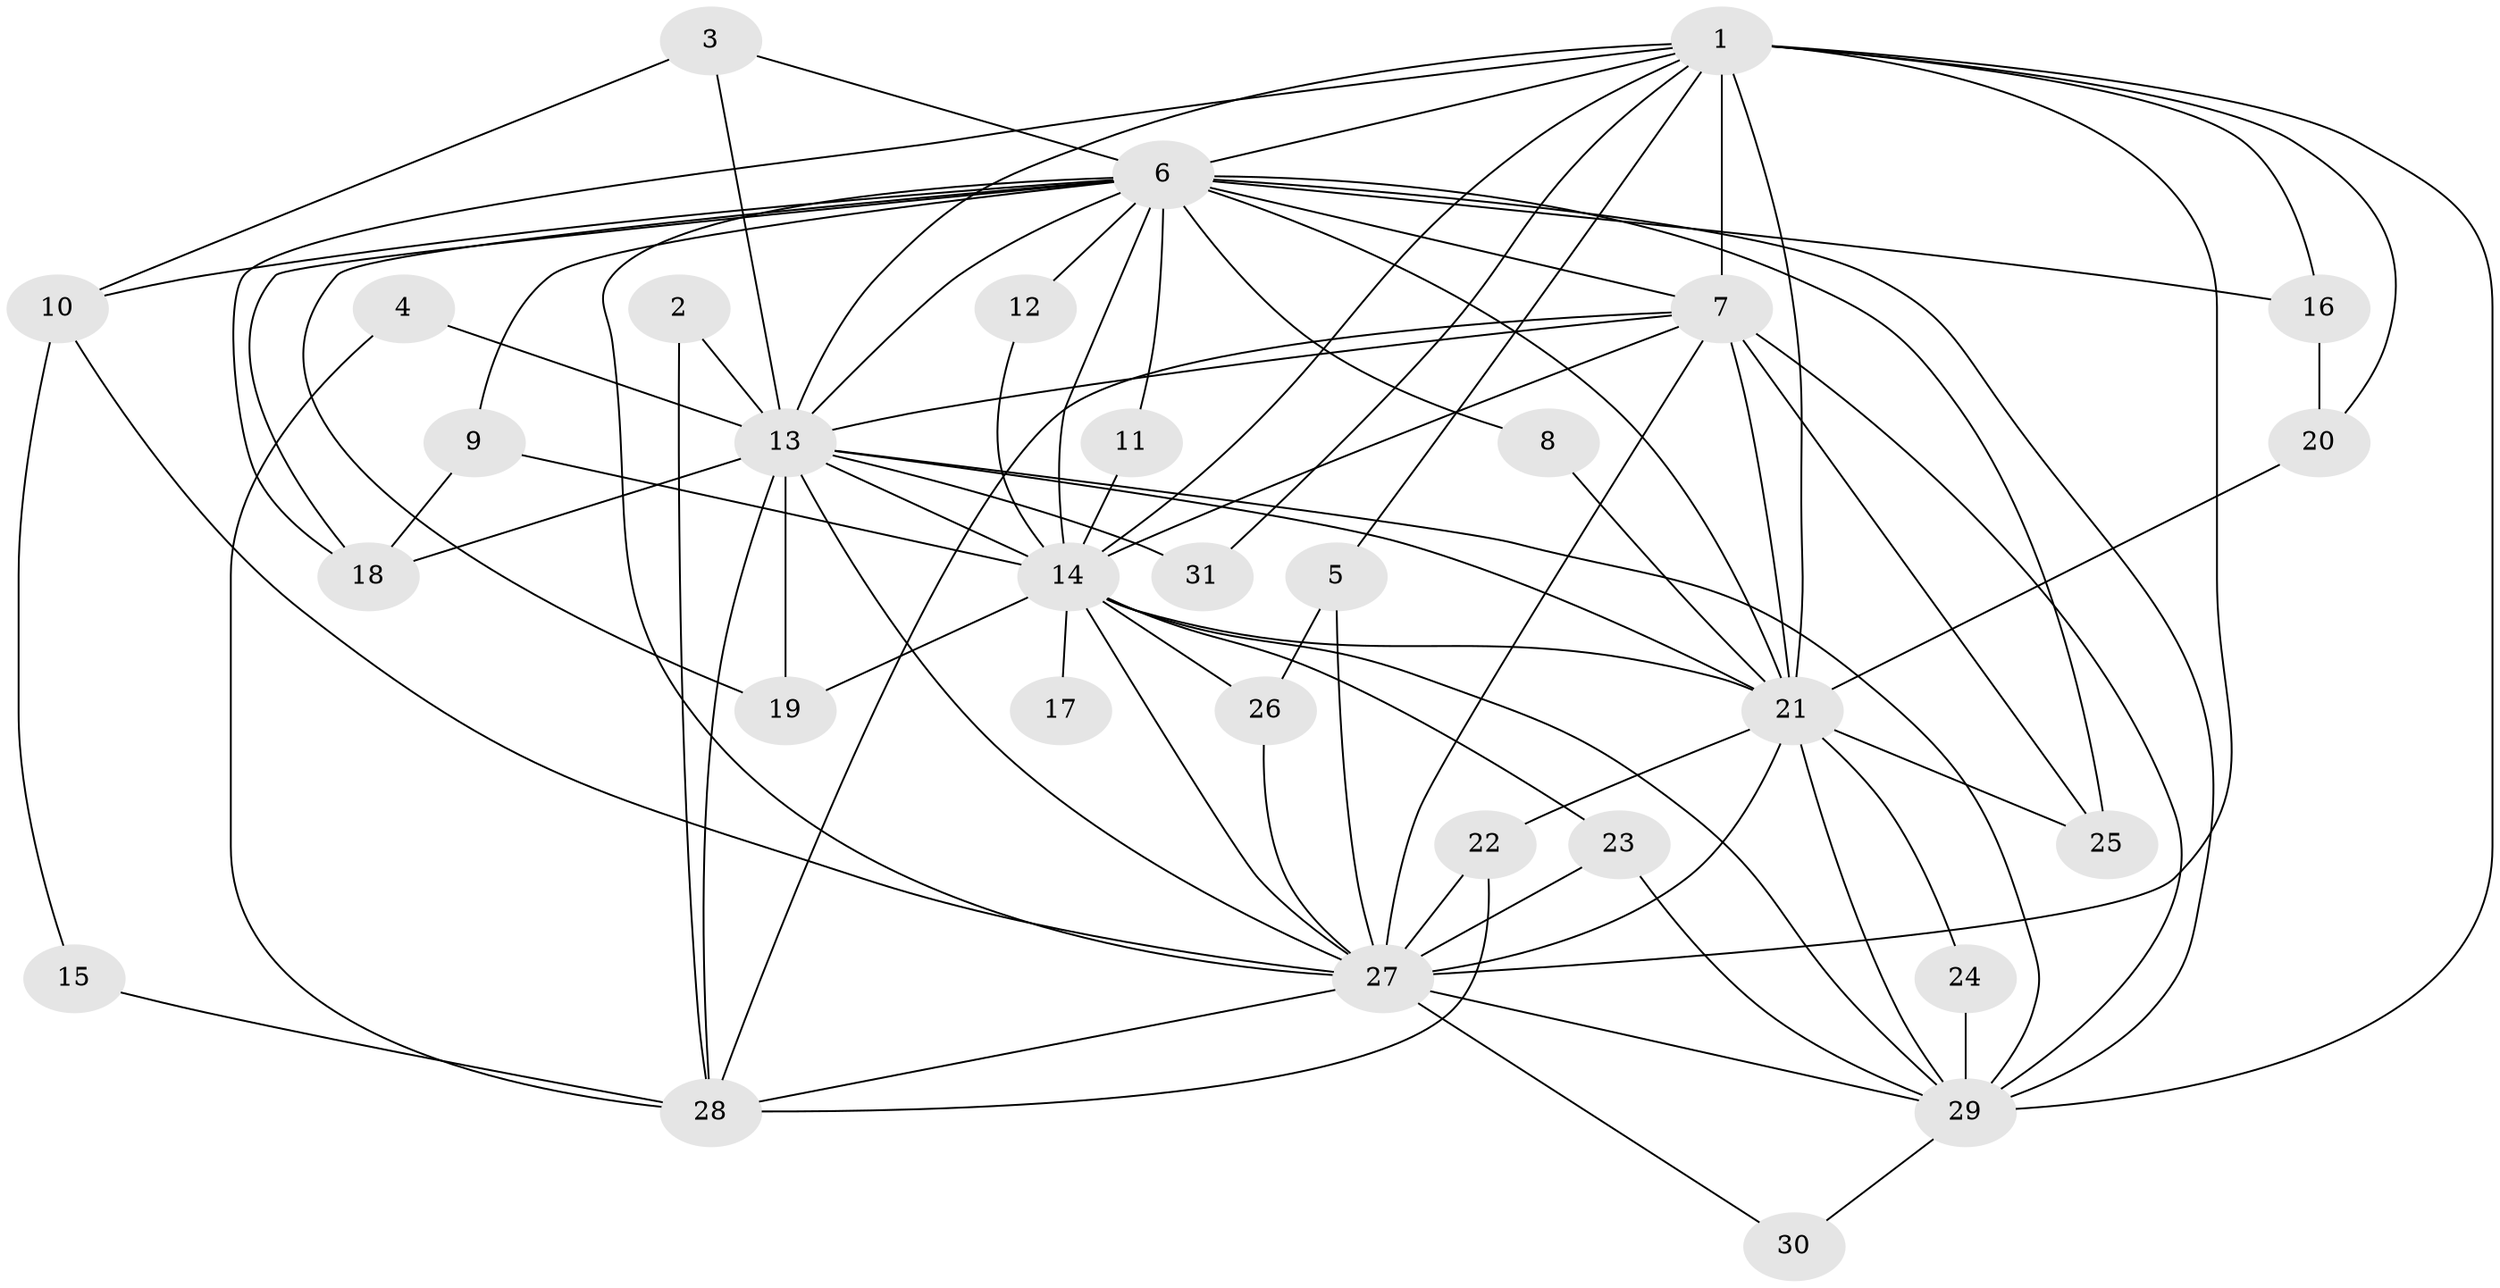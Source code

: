 // original degree distribution, {15: 0.01639344262295082, 22: 0.01639344262295082, 17: 0.01639344262295082, 20: 0.01639344262295082, 14: 0.01639344262295082, 21: 0.01639344262295082, 13: 0.01639344262295082, 16: 0.01639344262295082, 11: 0.01639344262295082, 18: 0.01639344262295082, 4: 0.06557377049180328, 8: 0.01639344262295082, 2: 0.5737704918032787, 3: 0.18032786885245902}
// Generated by graph-tools (version 1.1) at 2025/36/03/04/25 23:36:29]
// undirected, 31 vertices, 83 edges
graph export_dot {
  node [color=gray90,style=filled];
  1;
  2;
  3;
  4;
  5;
  6;
  7;
  8;
  9;
  10;
  11;
  12;
  13;
  14;
  15;
  16;
  17;
  18;
  19;
  20;
  21;
  22;
  23;
  24;
  25;
  26;
  27;
  28;
  29;
  30;
  31;
  1 -- 5 [weight=1.0];
  1 -- 6 [weight=3.0];
  1 -- 7 [weight=3.0];
  1 -- 13 [weight=2.0];
  1 -- 14 [weight=2.0];
  1 -- 16 [weight=1.0];
  1 -- 18 [weight=1.0];
  1 -- 20 [weight=1.0];
  1 -- 21 [weight=4.0];
  1 -- 27 [weight=2.0];
  1 -- 29 [weight=4.0];
  1 -- 31 [weight=1.0];
  2 -- 13 [weight=1.0];
  2 -- 28 [weight=1.0];
  3 -- 6 [weight=1.0];
  3 -- 10 [weight=1.0];
  3 -- 13 [weight=1.0];
  4 -- 13 [weight=1.0];
  4 -- 28 [weight=1.0];
  5 -- 26 [weight=1.0];
  5 -- 27 [weight=1.0];
  6 -- 7 [weight=1.0];
  6 -- 8 [weight=1.0];
  6 -- 9 [weight=1.0];
  6 -- 10 [weight=1.0];
  6 -- 11 [weight=1.0];
  6 -- 12 [weight=1.0];
  6 -- 13 [weight=2.0];
  6 -- 14 [weight=2.0];
  6 -- 16 [weight=1.0];
  6 -- 18 [weight=1.0];
  6 -- 19 [weight=1.0];
  6 -- 21 [weight=2.0];
  6 -- 25 [weight=1.0];
  6 -- 27 [weight=1.0];
  6 -- 29 [weight=1.0];
  7 -- 13 [weight=1.0];
  7 -- 14 [weight=1.0];
  7 -- 21 [weight=2.0];
  7 -- 25 [weight=1.0];
  7 -- 27 [weight=3.0];
  7 -- 28 [weight=1.0];
  7 -- 29 [weight=1.0];
  8 -- 21 [weight=1.0];
  9 -- 14 [weight=1.0];
  9 -- 18 [weight=1.0];
  10 -- 15 [weight=1.0];
  10 -- 27 [weight=1.0];
  11 -- 14 [weight=1.0];
  12 -- 14 [weight=1.0];
  13 -- 14 [weight=1.0];
  13 -- 18 [weight=1.0];
  13 -- 19 [weight=1.0];
  13 -- 21 [weight=2.0];
  13 -- 27 [weight=1.0];
  13 -- 28 [weight=1.0];
  13 -- 29 [weight=1.0];
  13 -- 31 [weight=2.0];
  14 -- 17 [weight=1.0];
  14 -- 19 [weight=1.0];
  14 -- 21 [weight=3.0];
  14 -- 23 [weight=1.0];
  14 -- 26 [weight=1.0];
  14 -- 27 [weight=1.0];
  14 -- 29 [weight=2.0];
  15 -- 28 [weight=1.0];
  16 -- 20 [weight=1.0];
  20 -- 21 [weight=1.0];
  21 -- 22 [weight=1.0];
  21 -- 24 [weight=2.0];
  21 -- 25 [weight=2.0];
  21 -- 27 [weight=4.0];
  21 -- 29 [weight=2.0];
  22 -- 27 [weight=1.0];
  22 -- 28 [weight=1.0];
  23 -- 27 [weight=1.0];
  23 -- 29 [weight=1.0];
  24 -- 29 [weight=2.0];
  26 -- 27 [weight=1.0];
  27 -- 28 [weight=2.0];
  27 -- 29 [weight=1.0];
  27 -- 30 [weight=1.0];
  29 -- 30 [weight=1.0];
}
